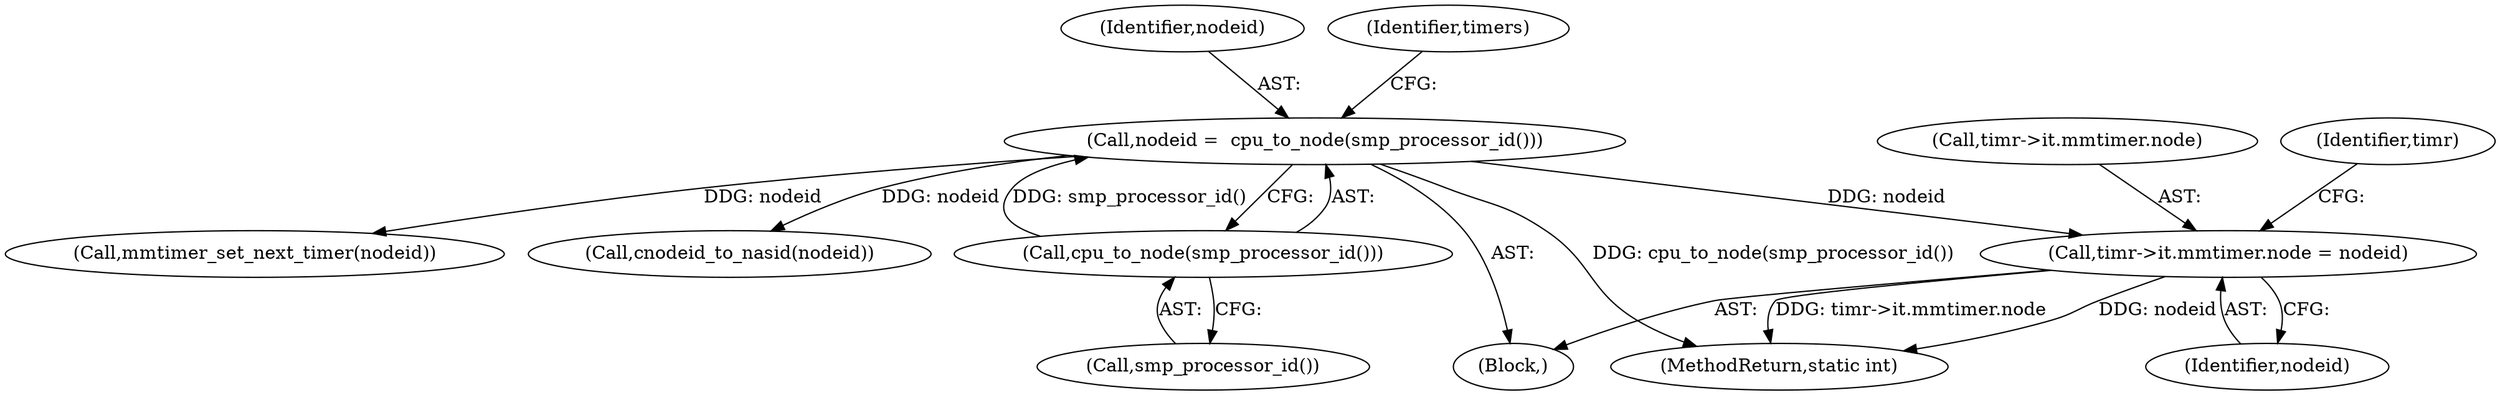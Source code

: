 digraph "0_linux_f8bd2258e2d520dff28c855658bd24bdafb5102d_3@pointer" {
"1000243" [label="(Call,timr->it.mmtimer.node = nodeid)"];
"1000212" [label="(Call,nodeid =  cpu_to_node(smp_processor_id()))"];
"1000214" [label="(Call,cpu_to_node(smp_processor_id()))"];
"1000215" [label="(Call,smp_processor_id())"];
"1000114" [label="(Block,)"];
"1000213" [label="(Identifier,nodeid)"];
"1000243" [label="(Call,timr->it.mmtimer.node = nodeid)"];
"1000251" [label="(Identifier,nodeid)"];
"1000220" [label="(Identifier,timers)"];
"1000305" [label="(Call,mmtimer_set_next_timer(nodeid))"];
"1000212" [label="(Call,nodeid =  cpu_to_node(smp_processor_id()))"];
"1000302" [label="(Call,cnodeid_to_nasid(nodeid))"];
"1000214" [label="(Call,cpu_to_node(smp_processor_id()))"];
"1000244" [label="(Call,timr->it.mmtimer.node)"];
"1000318" [label="(MethodReturn,static int)"];
"1000256" [label="(Identifier,timr)"];
"1000243" -> "1000114"  [label="AST: "];
"1000243" -> "1000251"  [label="CFG: "];
"1000244" -> "1000243"  [label="AST: "];
"1000251" -> "1000243"  [label="AST: "];
"1000256" -> "1000243"  [label="CFG: "];
"1000243" -> "1000318"  [label="DDG: nodeid"];
"1000243" -> "1000318"  [label="DDG: timr->it.mmtimer.node"];
"1000212" -> "1000243"  [label="DDG: nodeid"];
"1000212" -> "1000114"  [label="AST: "];
"1000212" -> "1000214"  [label="CFG: "];
"1000213" -> "1000212"  [label="AST: "];
"1000214" -> "1000212"  [label="AST: "];
"1000220" -> "1000212"  [label="CFG: "];
"1000212" -> "1000318"  [label="DDG: cpu_to_node(smp_processor_id())"];
"1000214" -> "1000212"  [label="DDG: smp_processor_id()"];
"1000212" -> "1000302"  [label="DDG: nodeid"];
"1000212" -> "1000305"  [label="DDG: nodeid"];
"1000214" -> "1000215"  [label="CFG: "];
"1000215" -> "1000214"  [label="AST: "];
}

